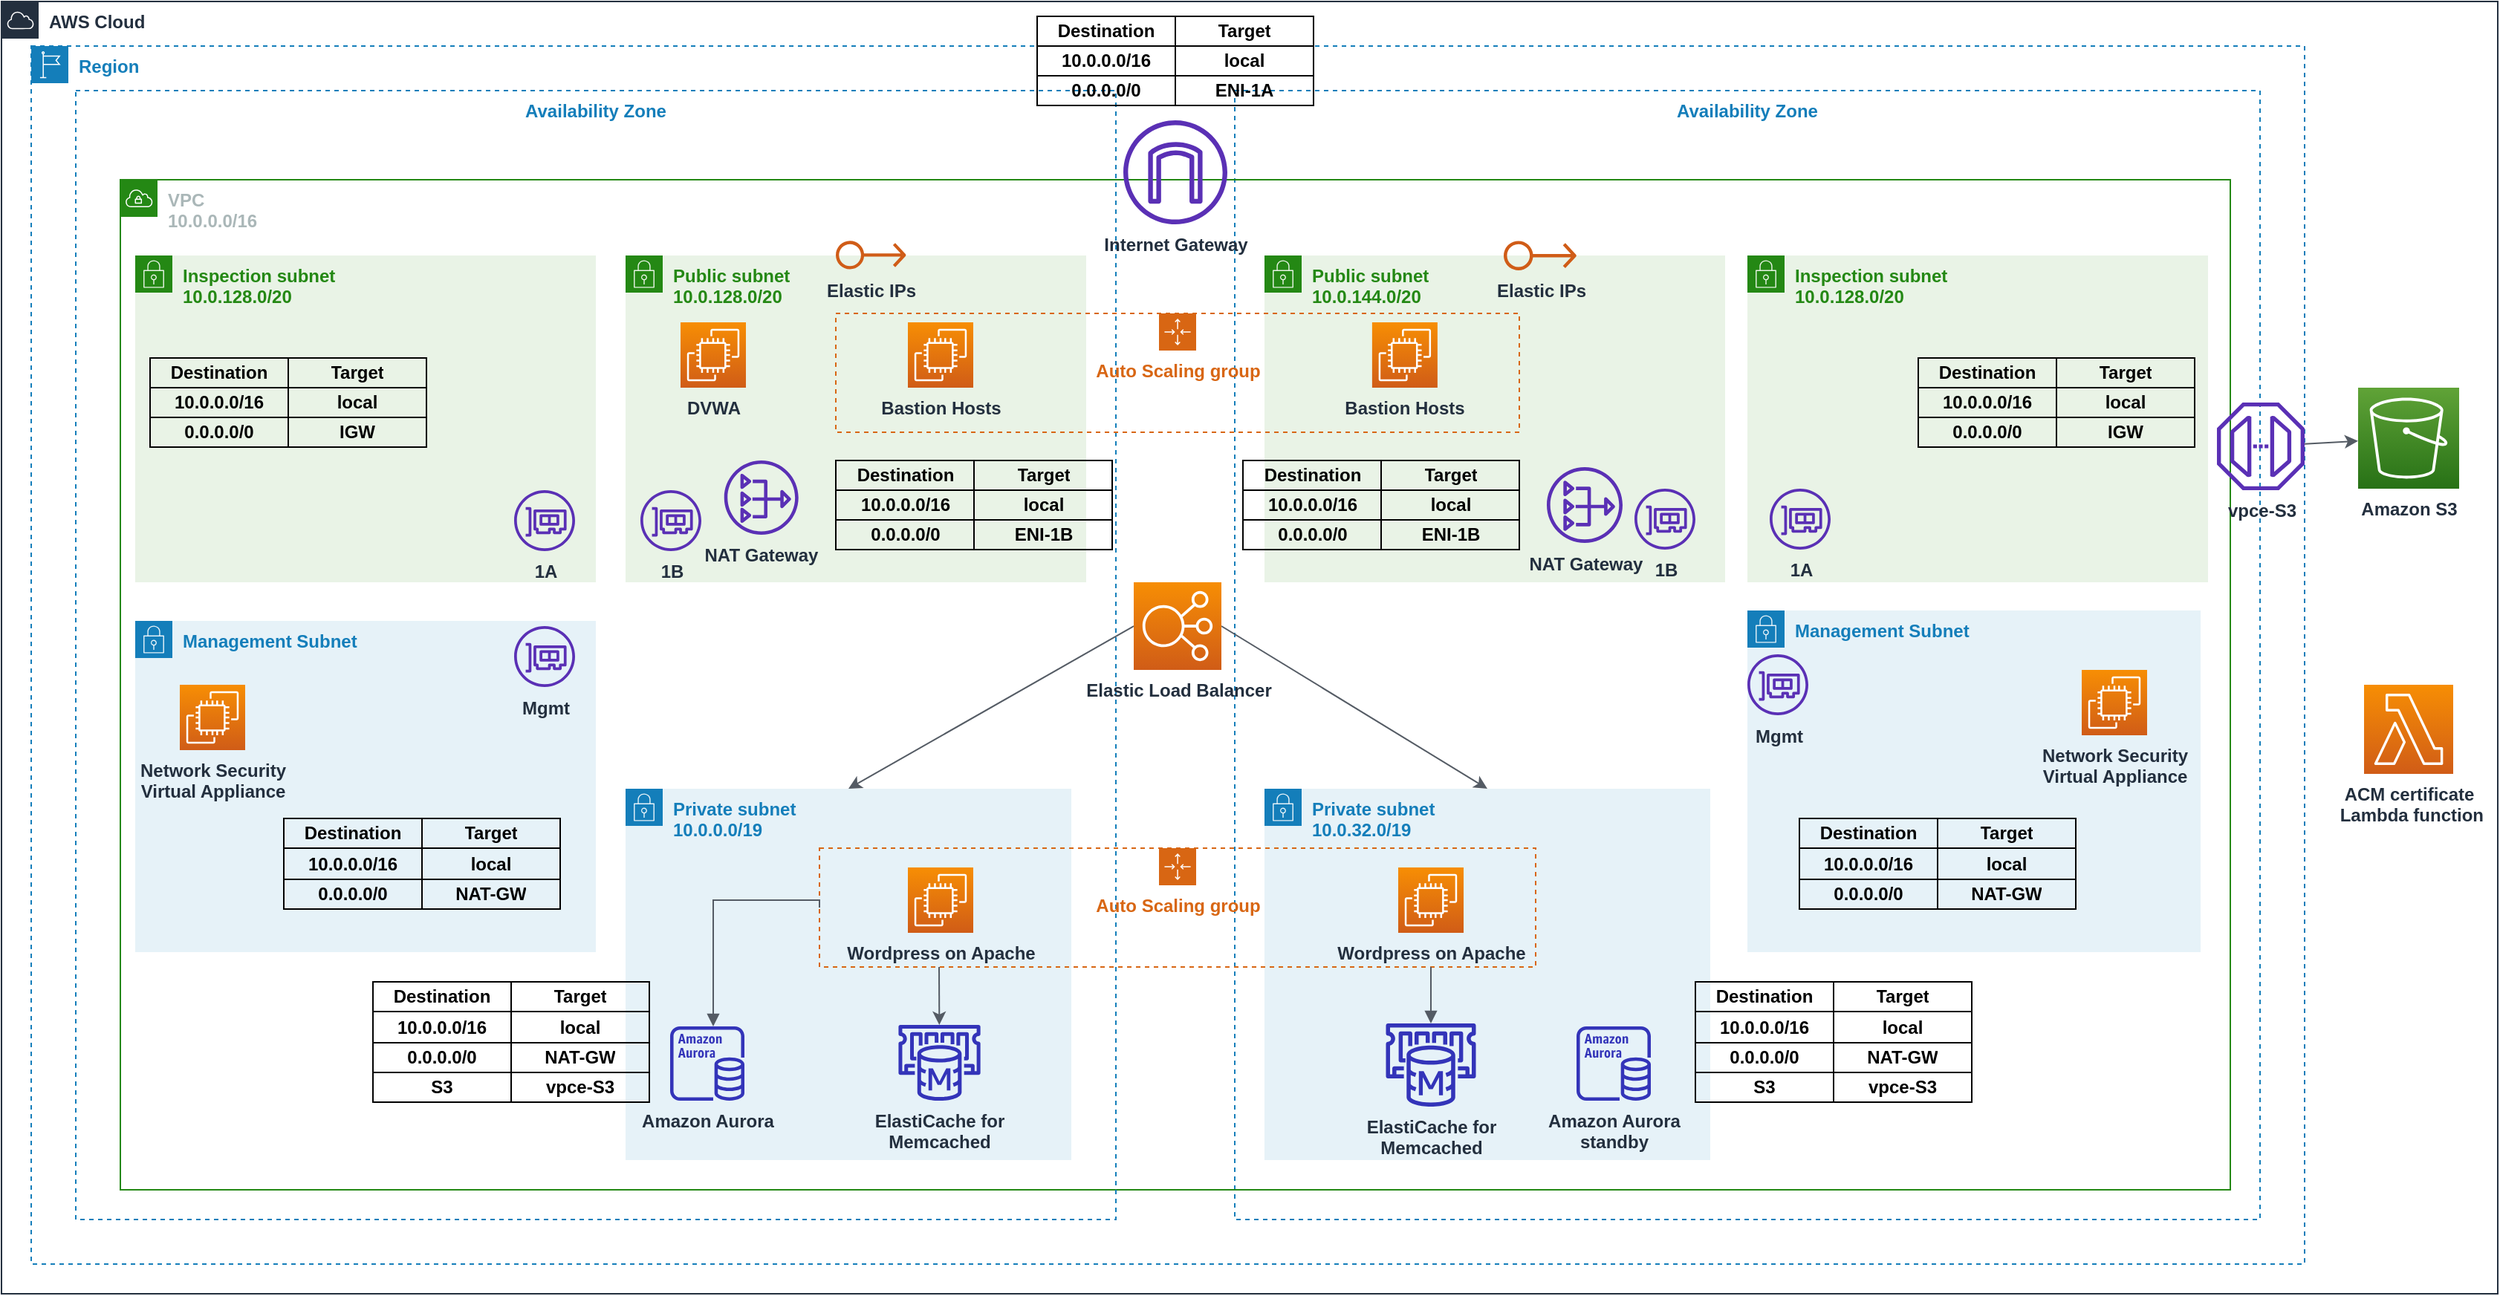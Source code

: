 <mxfile version="14.7.1" type="google"><diagram id="Ht1M8jgEwFfnCIfOTk4-" name="Page-1"><mxGraphModel dx="1931" dy="1069" grid="1" gridSize="10" guides="1" tooltips="1" connect="1" arrows="1" fold="1" page="1" pageScale="1" pageWidth="900" pageHeight="1800" math="0" shadow="0"><root><mxCell id="0"/><mxCell id="1" parent="0"/><mxCell id="ixDBfwL64evUsm6W9Q3T-9" value="AWS Cloud" style="points=[[0,0],[0.25,0],[0.5,0],[0.75,0],[1,0],[1,0.25],[1,0.5],[1,0.75],[1,1],[0.75,1],[0.5,1],[0.25,1],[0,1],[0,0.75],[0,0.5],[0,0.25]];outlineConnect=0;gradientColor=none;html=1;whiteSpace=wrap;fontSize=12;fontStyle=1;shape=mxgraph.aws4.group;grIcon=mxgraph.aws4.group_aws_cloud;strokeColor=#232F3E;fillColor=none;verticalAlign=top;align=left;spacingLeft=30;fontColor=#232F3E;dashed=0;" vertex="1" parent="1"><mxGeometry x="20" y="20" width="1680" height="870" as="geometry"/></mxCell><mxCell id="ixDBfwL64evUsm6W9Q3T-12" value="Availability Zone" style="fillColor=none;strokeColor=#147EBA;dashed=1;verticalAlign=top;fontStyle=1;fontColor=#147EBA;" vertex="1" parent="1"><mxGeometry x="850" y="80" width="690" height="760" as="geometry"/></mxCell><mxCell id="ixDBfwL64evUsm6W9Q3T-14" value="Region" style="points=[[0,0],[0.25,0],[0.5,0],[0.75,0],[1,0],[1,0.25],[1,0.5],[1,0.75],[1,1],[0.75,1],[0.5,1],[0.25,1],[0,1],[0,0.75],[0,0.5],[0,0.25]];outlineConnect=0;gradientColor=none;html=1;whiteSpace=wrap;fontSize=12;fontStyle=1;shape=mxgraph.aws4.group;grIcon=mxgraph.aws4.group_region;strokeColor=#147EBA;fillColor=none;verticalAlign=top;align=left;spacingLeft=30;fontColor=#147EBA;dashed=1;" vertex="1" parent="1"><mxGeometry x="40" y="50" width="1530" height="820" as="geometry"/></mxCell><mxCell id="ixDBfwL64evUsm6W9Q3T-10" value="VPC&lt;br&gt;10.0.0.0/16" style="points=[[0,0],[0.25,0],[0.5,0],[0.75,0],[1,0],[1,0.25],[1,0.5],[1,0.75],[1,1],[0.75,1],[0.5,1],[0.25,1],[0,1],[0,0.75],[0,0.5],[0,0.25]];outlineConnect=0;gradientColor=none;html=1;whiteSpace=wrap;fontSize=12;fontStyle=1;shape=mxgraph.aws4.group;grIcon=mxgraph.aws4.group_vpc;strokeColor=#248814;fillColor=none;verticalAlign=top;align=left;spacingLeft=30;fontColor=#AAB7B8;dashed=0;" vertex="1" parent="1"><mxGeometry x="100" y="140" width="1420" height="680" as="geometry"/></mxCell><mxCell id="ixDBfwL64evUsm6W9Q3T-11" value="Availability Zone" style="fillColor=none;strokeColor=#147EBA;dashed=1;verticalAlign=top;fontStyle=1;fontColor=#147EBA;" vertex="1" parent="1"><mxGeometry x="70" y="80" width="700" height="760" as="geometry"/></mxCell><mxCell id="ixDBfwL64evUsm6W9Q3T-33" value="Public subnet&lt;br&gt;10.0.144.0/20" style="points=[[0,0],[0.25,0],[0.5,0],[0.75,0],[1,0],[1,0.25],[1,0.5],[1,0.75],[1,1],[0.75,1],[0.5,1],[0.25,1],[0,1],[0,0.75],[0,0.5],[0,0.25]];outlineConnect=0;gradientColor=none;html=1;whiteSpace=wrap;fontSize=12;fontStyle=1;shape=mxgraph.aws4.group;grIcon=mxgraph.aws4.group_security_group;grStroke=0;strokeColor=#248814;fillColor=#E9F3E6;verticalAlign=top;align=left;spacingLeft=30;fontColor=#248814;dashed=0;" vertex="1" parent="1"><mxGeometry x="870" y="191" width="310" height="220" as="geometry"/></mxCell><mxCell id="ixDBfwL64evUsm6W9Q3T-32" value="Public subnet&lt;br&gt;10.0.128.0/20" style="points=[[0,0],[0.25,0],[0.5,0],[0.75,0],[1,0],[1,0.25],[1,0.5],[1,0.75],[1,1],[0.75,1],[0.5,1],[0.25,1],[0,1],[0,0.75],[0,0.5],[0,0.25]];outlineConnect=0;gradientColor=none;html=1;whiteSpace=wrap;fontSize=12;fontStyle=1;shape=mxgraph.aws4.group;grIcon=mxgraph.aws4.group_security_group;grStroke=0;strokeColor=#248814;fillColor=#E9F3E6;verticalAlign=top;align=left;spacingLeft=30;fontColor=#248814;dashed=0;" vertex="1" parent="1"><mxGeometry x="440" y="191" width="310" height="220" as="geometry"/></mxCell><mxCell id="ixDBfwL64evUsm6W9Q3T-35" value="Auto Scaling group" style="points=[[0,0],[0.25,0],[0.5,0],[0.75,0],[1,0],[1,0.25],[1,0.5],[1,0.75],[1,1],[0.75,1],[0.5,1],[0.25,1],[0,1],[0,0.75],[0,0.5],[0,0.25]];outlineConnect=0;gradientColor=none;html=1;whiteSpace=wrap;fontSize=12;fontStyle=1;shape=mxgraph.aws4.groupCenter;grIcon=mxgraph.aws4.group_auto_scaling_group;grStroke=1;strokeColor=#D86613;fillColor=none;verticalAlign=top;align=center;fontColor=#D86613;dashed=1;spacingTop=25;" vertex="1" parent="1"><mxGeometry x="581.5" y="230" width="460" height="80" as="geometry"/></mxCell><mxCell id="ixDBfwL64evUsm6W9Q3T-16" value="Private subnet&lt;br&gt;10.0.0.0/19" style="points=[[0,0],[0.25,0],[0.5,0],[0.75,0],[1,0],[1,0.25],[1,0.5],[1,0.75],[1,1],[0.75,1],[0.5,1],[0.25,1],[0,1],[0,0.75],[0,0.5],[0,0.25]];outlineConnect=0;gradientColor=none;html=1;whiteSpace=wrap;fontSize=12;fontStyle=1;shape=mxgraph.aws4.group;grIcon=mxgraph.aws4.group_security_group;grStroke=0;strokeColor=#147EBA;fillColor=#E6F2F8;verticalAlign=top;align=left;spacingLeft=30;fontColor=#147EBA;dashed=0;" vertex="1" parent="1"><mxGeometry x="440" y="550" width="300" height="250" as="geometry"/></mxCell><mxCell id="ixDBfwL64evUsm6W9Q3T-17" value="Private subnet&lt;br&gt;10.0.32.0/19" style="points=[[0,0],[0.25,0],[0.5,0],[0.75,0],[1,0],[1,0.25],[1,0.5],[1,0.75],[1,1],[0.75,1],[0.5,1],[0.25,1],[0,1],[0,0.75],[0,0.5],[0,0.25]];outlineConnect=0;gradientColor=none;html=1;whiteSpace=wrap;fontSize=12;fontStyle=1;shape=mxgraph.aws4.group;grIcon=mxgraph.aws4.group_security_group;grStroke=0;strokeColor=#147EBA;fillColor=#E6F2F8;verticalAlign=top;align=left;spacingLeft=30;fontColor=#147EBA;dashed=0;" vertex="1" parent="1"><mxGeometry x="870" y="550" width="300" height="250" as="geometry"/></mxCell><mxCell id="ixDBfwL64evUsm6W9Q3T-19" value="Auto Scaling group" style="points=[[0,0],[0.25,0],[0.5,0],[0.75,0],[1,0],[1,0.25],[1,0.5],[1,0.75],[1,1],[0.75,1],[0.5,1],[0.25,1],[0,1],[0,0.75],[0,0.5],[0,0.25]];outlineConnect=0;gradientColor=none;html=1;whiteSpace=wrap;fontSize=12;fontStyle=1;shape=mxgraph.aws4.groupCenter;grIcon=mxgraph.aws4.group_auto_scaling_group;grStroke=1;strokeColor=#D86613;fillColor=none;verticalAlign=top;align=center;fontColor=#D86613;dashed=1;spacingTop=25;" vertex="1" parent="1"><mxGeometry x="570.5" y="590" width="482" height="80" as="geometry"/></mxCell><mxCell id="ixDBfwL64evUsm6W9Q3T-206" value="" style="edgeStyle=none;rounded=1;orthogonalLoop=1;jettySize=auto;html=1;strokeColor=#545B64;fontStyle=1" edge="1" parent="1" target="ixDBfwL64evUsm6W9Q3T-25"><mxGeometry relative="1" as="geometry"><mxPoint x="651" y="670" as="sourcePoint"/></mxGeometry></mxCell><mxCell id="ixDBfwL64evUsm6W9Q3T-20" value="Wordpress on Apache" style="points=[[0,0,0],[0.25,0,0],[0.5,0,0],[0.75,0,0],[1,0,0],[0,1,0],[0.25,1,0],[0.5,1,0],[0.75,1,0],[1,1,0],[0,0.25,0],[0,0.5,0],[0,0.75,0],[1,0.25,0],[1,0.5,0],[1,0.75,0]];outlineConnect=0;fontColor=#232F3E;gradientColor=#F78E04;gradientDirection=north;fillColor=#D05C17;strokeColor=#ffffff;dashed=0;verticalLabelPosition=bottom;verticalAlign=top;align=center;html=1;fontSize=12;fontStyle=1;aspect=fixed;shape=mxgraph.aws4.resourceIcon;resIcon=mxgraph.aws4.ec2;" vertex="1" parent="1"><mxGeometry x="630" y="603" width="44" height="44" as="geometry"/></mxCell><mxCell id="ixDBfwL64evUsm6W9Q3T-21" value="Wordpress on Apache" style="points=[[0,0,0],[0.25,0,0],[0.5,0,0],[0.75,0,0],[1,0,0],[0,1,0],[0.25,1,0],[0.5,1,0],[0.75,1,0],[1,1,0],[0,0.25,0],[0,0.5,0],[0,0.75,0],[1,0.25,0],[1,0.5,0],[1,0.75,0]];outlineConnect=0;fontColor=#232F3E;gradientColor=#F78E04;gradientDirection=north;fillColor=#D05C17;strokeColor=#ffffff;dashed=0;verticalLabelPosition=bottom;verticalAlign=top;align=center;html=1;fontSize=12;fontStyle=1;aspect=fixed;shape=mxgraph.aws4.resourceIcon;resIcon=mxgraph.aws4.ec2;" vertex="1" parent="1"><mxGeometry x="960" y="603" width="44" height="44" as="geometry"/></mxCell><mxCell id="ixDBfwL64evUsm6W9Q3T-22" value="Amazon Aurora" style="outlineConnect=0;fontColor=#232F3E;gradientColor=none;fillColor=#3334B9;strokeColor=none;dashed=0;verticalLabelPosition=bottom;verticalAlign=top;align=center;html=1;fontSize=12;fontStyle=1;aspect=fixed;pointerEvents=1;shape=mxgraph.aws4.aurora_instance;" vertex="1" parent="1"><mxGeometry x="470" y="710" width="50" height="50" as="geometry"/></mxCell><mxCell id="ixDBfwL64evUsm6W9Q3T-23" value="Amazon Aurora &lt;br&gt;standby" style="outlineConnect=0;fontColor=#232F3E;gradientColor=none;fillColor=#3334B9;strokeColor=none;dashed=0;verticalLabelPosition=bottom;verticalAlign=top;align=center;html=1;fontSize=12;fontStyle=1;aspect=fixed;pointerEvents=1;shape=mxgraph.aws4.aurora_instance;" vertex="1" parent="1"><mxGeometry x="1080" y="710" width="50" height="50" as="geometry"/></mxCell><mxCell id="ixDBfwL64evUsm6W9Q3T-24" value="ElastiCache for &lt;br&gt;Memcached" style="outlineConnect=0;fontColor=#232F3E;gradientColor=none;fillColor=#3334B9;strokeColor=none;dashed=0;verticalLabelPosition=bottom;verticalAlign=top;align=center;html=1;fontSize=12;fontStyle=1;aspect=fixed;pointerEvents=1;shape=mxgraph.aws4.elasticache_for_memcached;" vertex="1" parent="1"><mxGeometry x="950.35" y="708" width="63.3" height="56" as="geometry"/></mxCell><mxCell id="ixDBfwL64evUsm6W9Q3T-25" value="ElastiCache for &lt;br&gt;Memcached" style="outlineConnect=0;fontColor=#232F3E;gradientColor=none;fillColor=#3334B9;strokeColor=none;dashed=0;verticalLabelPosition=bottom;verticalAlign=top;align=center;html=1;fontSize=12;fontStyle=1;aspect=fixed;pointerEvents=1;shape=mxgraph.aws4.elasticache_for_memcached;" vertex="1" parent="1"><mxGeometry x="622.44" y="709" width="57.65" height="51" as="geometry"/></mxCell><mxCell id="ixDBfwL64evUsm6W9Q3T-28" value="" style="edgeStyle=orthogonalEdgeStyle;html=1;endArrow=none;elbow=vertical;startArrow=block;startFill=1;strokeColor=#545B64;rounded=0;entryX=0;entryY=0.5;entryDx=0;entryDy=0;fontStyle=1" edge="1" parent="1" source="ixDBfwL64evUsm6W9Q3T-22" target="ixDBfwL64evUsm6W9Q3T-19"><mxGeometry width="100" relative="1" as="geometry"><mxPoint x="950" y="430" as="sourcePoint"/><mxPoint x="1050" y="430" as="targetPoint"/><Array as="points"><mxPoint x="499" y="625"/></Array></mxGeometry></mxCell><mxCell id="ixDBfwL64evUsm6W9Q3T-30" value="" style="edgeStyle=orthogonalEdgeStyle;html=1;endArrow=block;elbow=vertical;startArrow=none;endFill=1;strokeColor=#545B64;rounded=0;fontStyle=1" edge="1" parent="1" source="ixDBfwL64evUsm6W9Q3T-19" target="ixDBfwL64evUsm6W9Q3T-24"><mxGeometry width="100" relative="1" as="geometry"><mxPoint x="950" y="430" as="sourcePoint"/><mxPoint x="1050" y="430" as="targetPoint"/><Array as="points"><mxPoint x="982" y="687"/><mxPoint x="982" y="687"/></Array></mxGeometry></mxCell><mxCell id="ixDBfwL64evUsm6W9Q3T-34" value="Bastion Hosts" style="points=[[0,0,0],[0.25,0,0],[0.5,0,0],[0.75,0,0],[1,0,0],[0,1,0],[0.25,1,0],[0.5,1,0],[0.75,1,0],[1,1,0],[0,0.25,0],[0,0.5,0],[0,0.75,0],[1,0.25,0],[1,0.5,0],[1,0.75,0]];outlineConnect=0;fontColor=#232F3E;gradientColor=#F78E04;gradientDirection=north;fillColor=#D05C17;strokeColor=#ffffff;dashed=0;verticalLabelPosition=bottom;verticalAlign=top;align=center;html=1;fontSize=12;fontStyle=1;aspect=fixed;shape=mxgraph.aws4.resourceIcon;resIcon=mxgraph.aws4.ec2;" vertex="1" parent="1"><mxGeometry x="630" y="236" width="44" height="44" as="geometry"/></mxCell><mxCell id="ixDBfwL64evUsm6W9Q3T-36" value="Bastion Hosts" style="points=[[0,0,0],[0.25,0,0],[0.5,0,0],[0.75,0,0],[1,0,0],[0,1,0],[0.25,1,0],[0.5,1,0],[0.75,1,0],[1,1,0],[0,0.25,0],[0,0.5,0],[0,0.75,0],[1,0.25,0],[1,0.5,0],[1,0.75,0]];outlineConnect=0;fontColor=#232F3E;gradientColor=#F78E04;gradientDirection=north;fillColor=#D05C17;strokeColor=#ffffff;dashed=0;verticalLabelPosition=bottom;verticalAlign=top;align=center;html=1;fontSize=12;fontStyle=1;aspect=fixed;shape=mxgraph.aws4.resourceIcon;resIcon=mxgraph.aws4.ec2;" vertex="1" parent="1"><mxGeometry x="942.44" y="236" width="44" height="44" as="geometry"/></mxCell><mxCell id="ixDBfwL64evUsm6W9Q3T-37" value="DVWA" style="points=[[0,0,0],[0.25,0,0],[0.5,0,0],[0.75,0,0],[1,0,0],[0,1,0],[0.25,1,0],[0.5,1,0],[0.75,1,0],[1,1,0],[0,0.25,0],[0,0.5,0],[0,0.75,0],[1,0.25,0],[1,0.5,0],[1,0.75,0]];outlineConnect=0;fontColor=#232F3E;gradientColor=#F78E04;gradientDirection=north;fillColor=#D05C17;strokeColor=#ffffff;dashed=0;verticalLabelPosition=bottom;verticalAlign=top;align=center;html=1;fontSize=12;fontStyle=1;aspect=fixed;shape=mxgraph.aws4.resourceIcon;resIcon=mxgraph.aws4.ec2;" vertex="1" parent="1"><mxGeometry x="477" y="236" width="44" height="44" as="geometry"/></mxCell><mxCell id="ixDBfwL64evUsm6W9Q3T-38" value="NAT Gateway" style="outlineConnect=0;fontColor=#232F3E;gradientColor=none;fillColor=#5A30B5;strokeColor=none;dashed=0;verticalLabelPosition=bottom;verticalAlign=top;align=center;html=1;fontSize=12;fontStyle=1;aspect=fixed;pointerEvents=1;shape=mxgraph.aws4.nat_gateway;" vertex="1" parent="1"><mxGeometry x="506.36" y="329" width="50" height="50" as="geometry"/></mxCell><mxCell id="ixDBfwL64evUsm6W9Q3T-39" value="NAT Gateway" style="outlineConnect=0;fontColor=#232F3E;gradientColor=none;fillColor=#5A30B5;strokeColor=none;dashed=0;verticalLabelPosition=bottom;verticalAlign=top;align=center;html=1;fontSize=12;fontStyle=1;aspect=fixed;pointerEvents=1;shape=mxgraph.aws4.nat_gateway;" vertex="1" parent="1"><mxGeometry x="1060" y="333.5" width="51" height="51" as="geometry"/></mxCell><mxCell id="ixDBfwL64evUsm6W9Q3T-61" value="" style="orthogonalLoop=1;jettySize=auto;html=1;strokeColor=#545B64;rounded=1;entryX=0.5;entryY=0;entryDx=0;entryDy=0;exitX=1;exitY=0.5;exitDx=0;exitDy=0;exitPerimeter=0;fontStyle=1" edge="1" parent="1" source="ixDBfwL64evUsm6W9Q3T-47" target="ixDBfwL64evUsm6W9Q3T-17"><mxGeometry relative="1" as="geometry"/></mxCell><mxCell id="ixDBfwL64evUsm6W9Q3T-47" value="Elastic Load Balancer" style="points=[[0,0,0],[0.25,0,0],[0.5,0,0],[0.75,0,0],[1,0,0],[0,1,0],[0.25,1,0],[0.5,1,0],[0.75,1,0],[1,1,0],[0,0.25,0],[0,0.5,0],[0,0.75,0],[1,0.25,0],[1,0.5,0],[1,0.75,0]];outlineConnect=0;fontColor=#232F3E;gradientColor=#F78E04;gradientDirection=north;fillColor=#D05C17;strokeColor=#ffffff;dashed=0;verticalLabelPosition=bottom;verticalAlign=top;align=center;html=1;fontSize=12;fontStyle=1;aspect=fixed;shape=mxgraph.aws4.resourceIcon;resIcon=mxgraph.aws4.elastic_load_balancing;" vertex="1" parent="1"><mxGeometry x="782" y="411" width="59" height="59" as="geometry"/></mxCell><mxCell id="ixDBfwL64evUsm6W9Q3T-48" value="Elastic IPs" style="outlineConnect=0;fontColor=#232F3E;gradientColor=none;fillColor=#D05C17;strokeColor=none;dashed=0;verticalLabelPosition=bottom;verticalAlign=top;align=center;html=1;fontSize=12;fontStyle=1;aspect=fixed;pointerEvents=1;shape=mxgraph.aws4.elastic_ip_address;" vertex="1" parent="1"><mxGeometry x="581.5" y="180.73" width="47.27" height="20" as="geometry"/></mxCell><mxCell id="ixDBfwL64evUsm6W9Q3T-49" value="Elastic IPs" style="outlineConnect=0;fontColor=#232F3E;gradientColor=none;fillColor=#D05C17;strokeColor=none;dashed=0;verticalLabelPosition=bottom;verticalAlign=top;align=center;html=1;fontSize=12;fontStyle=1;aspect=fixed;pointerEvents=1;shape=mxgraph.aws4.elastic_ip_address;" vertex="1" parent="1"><mxGeometry x="1031" y="180.73" width="49" height="20.73" as="geometry"/></mxCell><mxCell id="ixDBfwL64evUsm6W9Q3T-51" style="edgeStyle=orthogonalEdgeStyle;rounded=0;orthogonalLoop=1;jettySize=auto;html=1;exitX=0.5;exitY=1;exitDx=0;exitDy=0;strokeColor=#000000;fontStyle=1" edge="1" parent="1" source="ixDBfwL64evUsm6W9Q3T-10" target="ixDBfwL64evUsm6W9Q3T-10"><mxGeometry relative="1" as="geometry"/></mxCell><mxCell id="ixDBfwL64evUsm6W9Q3T-52" value="ACM certificate&lt;br&gt;&amp;nbsp;Lambda function" style="points=[[0,0,0],[0.25,0,0],[0.5,0,0],[0.75,0,0],[1,0,0],[0,1,0],[0.25,1,0],[0.5,1,0],[0.75,1,0],[1,1,0],[0,0.25,0],[0,0.5,0],[0,0.75,0],[1,0.25,0],[1,0.5,0],[1,0.75,0]];outlineConnect=0;fontColor=#232F3E;gradientColor=#F78E04;gradientDirection=north;fillColor=#D05C17;strokeColor=#ffffff;dashed=0;verticalLabelPosition=bottom;verticalAlign=top;align=center;html=1;fontSize=12;fontStyle=1;aspect=fixed;shape=mxgraph.aws4.resourceIcon;resIcon=mxgraph.aws4.lambda;" vertex="1" parent="1"><mxGeometry x="1610" y="480" width="60" height="60" as="geometry"/></mxCell><mxCell id="ixDBfwL64evUsm6W9Q3T-53" value="Amazon S3" style="points=[[0,0,0],[0.25,0,0],[0.5,0,0],[0.75,0,0],[1,0,0],[0,1,0],[0.25,1,0],[0.5,1,0],[0.75,1,0],[1,1,0],[0,0.25,0],[0,0.5,0],[0,0.75,0],[1,0.25,0],[1,0.5,0],[1,0.75,0]];outlineConnect=0;fontColor=#232F3E;gradientColor=#60A337;gradientDirection=north;fillColor=#277116;strokeColor=#ffffff;dashed=0;verticalLabelPosition=bottom;verticalAlign=top;align=center;html=1;fontSize=12;fontStyle=1;aspect=fixed;shape=mxgraph.aws4.resourceIcon;resIcon=mxgraph.aws4.s3;" vertex="1" parent="1"><mxGeometry x="1606" y="280" width="68" height="68" as="geometry"/></mxCell><mxCell id="ixDBfwL64evUsm6W9Q3T-56" value="Management Subnet" style="points=[[0,0],[0.25,0],[0.5,0],[0.75,0],[1,0],[1,0.25],[1,0.5],[1,0.75],[1,1],[0.75,1],[0.5,1],[0.25,1],[0,1],[0,0.75],[0,0.5],[0,0.25]];outlineConnect=0;gradientColor=none;html=1;whiteSpace=wrap;fontSize=12;fontStyle=1;shape=mxgraph.aws4.group;grIcon=mxgraph.aws4.group_security_group;grStroke=0;strokeColor=#147EBA;fillColor=#E6F2F8;verticalAlign=top;align=left;spacingLeft=30;fontColor=#147EBA;dashed=0;" vertex="1" parent="1"><mxGeometry x="110" y="437" width="310" height="223" as="geometry"/></mxCell><mxCell id="ixDBfwL64evUsm6W9Q3T-57" value="Management Subnet" style="points=[[0,0],[0.25,0],[0.5,0],[0.75,0],[1,0],[1,0.25],[1,0.5],[1,0.75],[1,1],[0.75,1],[0.5,1],[0.25,1],[0,1],[0,0.75],[0,0.5],[0,0.25]];outlineConnect=0;gradientColor=none;html=1;whiteSpace=wrap;fontSize=12;fontStyle=1;shape=mxgraph.aws4.group;grIcon=mxgraph.aws4.group_security_group;grStroke=0;strokeColor=#147EBA;fillColor=#E6F2F8;verticalAlign=top;align=left;spacingLeft=30;fontColor=#147EBA;dashed=0;" vertex="1" parent="1"><mxGeometry x="1195" y="430" width="305" height="230" as="geometry"/></mxCell><mxCell id="ixDBfwL64evUsm6W9Q3T-62" value="" style="rounded=0;orthogonalLoop=1;jettySize=auto;html=1;exitX=0;exitY=0.5;exitDx=0;exitDy=0;exitPerimeter=0;strokeColor=#545B64;entryX=0.5;entryY=0;entryDx=0;entryDy=0;fontStyle=1" edge="1" parent="1" source="ixDBfwL64evUsm6W9Q3T-47" target="ixDBfwL64evUsm6W9Q3T-16"><mxGeometry relative="1" as="geometry"><mxPoint x="851" y="450.571" as="sourcePoint"/><mxPoint x="1060" y="560.0" as="targetPoint"/></mxGeometry></mxCell><mxCell id="ixDBfwL64evUsm6W9Q3T-64" value="Inspection subnet&lt;br&gt;10.0.128.0/20" style="points=[[0,0],[0.25,0],[0.5,0],[0.75,0],[1,0],[1,0.25],[1,0.5],[1,0.75],[1,1],[0.75,1],[0.5,1],[0.25,1],[0,1],[0,0.75],[0,0.5],[0,0.25]];outlineConnect=0;gradientColor=none;html=1;whiteSpace=wrap;fontSize=12;fontStyle=1;shape=mxgraph.aws4.group;grIcon=mxgraph.aws4.group_security_group;grStroke=0;strokeColor=#248814;fillColor=#E9F3E6;verticalAlign=top;align=left;spacingLeft=30;fontColor=#248814;dashed=0;" vertex="1" parent="1"><mxGeometry x="110" y="191" width="310" height="220" as="geometry"/></mxCell><mxCell id="ixDBfwL64evUsm6W9Q3T-65" style="edgeStyle=none;rounded=1;orthogonalLoop=1;jettySize=auto;html=1;exitX=0.25;exitY=1;exitDx=0;exitDy=0;exitPerimeter=0;strokeColor=#545B64;fontStyle=1" edge="1" parent="1" source="ixDBfwL64evUsm6W9Q3T-36" target="ixDBfwL64evUsm6W9Q3T-36"><mxGeometry relative="1" as="geometry"/></mxCell><mxCell id="ixDBfwL64evUsm6W9Q3T-66" value="1A" style="outlineConnect=0;fontColor=#232F3E;gradientColor=none;fillColor=#5A30B5;strokeColor=none;dashed=0;verticalLabelPosition=bottom;verticalAlign=top;align=center;html=1;fontSize=12;fontStyle=1;aspect=fixed;pointerEvents=1;shape=mxgraph.aws4.elastic_network_interface;" vertex="1" parent="1"><mxGeometry x="365" y="349" width="41" height="41" as="geometry"/></mxCell><mxCell id="ixDBfwL64evUsm6W9Q3T-67" value="Mgmt" style="outlineConnect=0;fontColor=#232F3E;gradientColor=none;fillColor=#5A30B5;strokeColor=none;dashed=0;verticalLabelPosition=bottom;verticalAlign=top;align=center;html=1;fontSize=12;fontStyle=1;aspect=fixed;pointerEvents=1;shape=mxgraph.aws4.elastic_network_interface;" vertex="1" parent="1"><mxGeometry x="365" y="440.5" width="41" height="41" as="geometry"/></mxCell><mxCell id="ixDBfwL64evUsm6W9Q3T-68" value="1B" style="outlineConnect=0;fontColor=#232F3E;gradientColor=none;fillColor=#5A30B5;strokeColor=none;dashed=0;verticalLabelPosition=bottom;verticalAlign=top;align=center;html=1;fontSize=12;fontStyle=1;aspect=fixed;pointerEvents=1;shape=mxgraph.aws4.elastic_network_interface;" vertex="1" parent="1"><mxGeometry x="450" y="349" width="41" height="41" as="geometry"/></mxCell><mxCell id="ixDBfwL64evUsm6W9Q3T-70" value="Network Security&lt;br&gt;Virtual Appliance" style="points=[[0,0,0],[0.25,0,0],[0.5,0,0],[0.75,0,0],[1,0,0],[0,1,0],[0.25,1,0],[0.5,1,0],[0.75,1,0],[1,1,0],[0,0.25,0],[0,0.5,0],[0,0.75,0],[1,0.25,0],[1,0.5,0],[1,0.75,0]];outlineConnect=0;fontColor=#232F3E;gradientColor=#F78E04;gradientDirection=north;fillColor=#D05C17;strokeColor=#ffffff;dashed=0;verticalLabelPosition=bottom;verticalAlign=top;align=center;html=1;fontSize=12;fontStyle=1;aspect=fixed;shape=mxgraph.aws4.resourceIcon;resIcon=mxgraph.aws4.ec2;" vertex="1" parent="1"><mxGeometry x="140" y="480" width="44" height="44" as="geometry"/></mxCell><mxCell id="ixDBfwL64evUsm6W9Q3T-71" value="Inspection subnet&lt;br&gt;10.0.128.0/20" style="points=[[0,0],[0.25,0],[0.5,0],[0.75,0],[1,0],[1,0.25],[1,0.5],[1,0.75],[1,1],[0.75,1],[0.5,1],[0.25,1],[0,1],[0,0.75],[0,0.5],[0,0.25]];outlineConnect=0;gradientColor=none;html=1;whiteSpace=wrap;fontSize=12;fontStyle=1;shape=mxgraph.aws4.group;grIcon=mxgraph.aws4.group_security_group;grStroke=0;strokeColor=#248814;fillColor=#E9F3E6;verticalAlign=top;align=left;spacingLeft=30;fontColor=#248814;dashed=0;" vertex="1" parent="1"><mxGeometry x="1195" y="191" width="310" height="220" as="geometry"/></mxCell><mxCell id="ixDBfwL64evUsm6W9Q3T-72" value="1A" style="outlineConnect=0;fontColor=#232F3E;gradientColor=none;fillColor=#5A30B5;strokeColor=none;dashed=0;verticalLabelPosition=bottom;verticalAlign=top;align=center;html=1;fontSize=12;fontStyle=1;aspect=fixed;pointerEvents=1;shape=mxgraph.aws4.elastic_network_interface;" vertex="1" parent="1"><mxGeometry x="1210" y="348" width="41" height="41" as="geometry"/></mxCell><mxCell id="ixDBfwL64evUsm6W9Q3T-73" value="1B" style="outlineConnect=0;fontColor=#232F3E;gradientColor=none;fillColor=#5A30B5;strokeColor=none;dashed=0;verticalLabelPosition=bottom;verticalAlign=top;align=center;html=1;fontSize=12;fontStyle=1;aspect=fixed;pointerEvents=1;shape=mxgraph.aws4.elastic_network_interface;" vertex="1" parent="1"><mxGeometry x="1119" y="348" width="41" height="41" as="geometry"/></mxCell><mxCell id="ixDBfwL64evUsm6W9Q3T-74" value="Mgmt" style="outlineConnect=0;fontColor=#232F3E;gradientColor=none;fillColor=#5A30B5;strokeColor=none;dashed=0;verticalLabelPosition=bottom;verticalAlign=top;align=center;html=1;fontSize=12;fontStyle=1;aspect=fixed;pointerEvents=1;shape=mxgraph.aws4.elastic_network_interface;" vertex="1" parent="1"><mxGeometry x="1195" y="459.5" width="41" height="41" as="geometry"/></mxCell><mxCell id="ixDBfwL64evUsm6W9Q3T-75" value="Network Security&lt;br&gt;Virtual Appliance" style="points=[[0,0,0],[0.25,0,0],[0.5,0,0],[0.75,0,0],[1,0,0],[0,1,0],[0.25,1,0],[0.5,1,0],[0.75,1,0],[1,1,0],[0,0.25,0],[0,0.5,0],[0,0.75,0],[1,0.25,0],[1,0.5,0],[1,0.75,0]];outlineConnect=0;fontColor=#232F3E;gradientColor=#F78E04;gradientDirection=north;fillColor=#D05C17;strokeColor=#ffffff;dashed=0;verticalLabelPosition=bottom;verticalAlign=top;align=center;html=1;fontSize=12;fontStyle=1;aspect=fixed;shape=mxgraph.aws4.resourceIcon;resIcon=mxgraph.aws4.ec2;" vertex="1" parent="1"><mxGeometry x="1420" y="470" width="44" height="44" as="geometry"/></mxCell><mxCell id="ixDBfwL64evUsm6W9Q3T-90" value="" style="shape=table;html=1;whiteSpace=wrap;startSize=0;container=1;collapsible=0;childLayout=tableLayout;fillColor=none;fontStyle=1" vertex="1" parent="1"><mxGeometry x="120" y="260" width="186" height="60" as="geometry"/></mxCell><mxCell id="ixDBfwL64evUsm6W9Q3T-91" value="" style="shape=partialRectangle;html=1;whiteSpace=wrap;collapsible=0;dropTarget=0;pointerEvents=0;fillColor=none;top=0;left=0;bottom=0;right=0;points=[[0,0.5],[1,0.5]];portConstraint=eastwest;fontStyle=1" vertex="1" parent="ixDBfwL64evUsm6W9Q3T-90"><mxGeometry width="186" height="20" as="geometry"/></mxCell><mxCell id="ixDBfwL64evUsm6W9Q3T-92" value="Destination" style="shape=partialRectangle;html=1;whiteSpace=wrap;connectable=0;fillColor=none;top=0;left=0;bottom=0;right=0;overflow=hidden;fontStyle=1" vertex="1" parent="ixDBfwL64evUsm6W9Q3T-91"><mxGeometry width="93" height="20" as="geometry"/></mxCell><mxCell id="ixDBfwL64evUsm6W9Q3T-93" value="Target" style="shape=partialRectangle;html=1;whiteSpace=wrap;connectable=0;fillColor=none;top=0;left=0;bottom=0;right=0;overflow=hidden;fontStyle=1" vertex="1" parent="ixDBfwL64evUsm6W9Q3T-91"><mxGeometry x="93" width="93" height="20" as="geometry"/></mxCell><mxCell id="ixDBfwL64evUsm6W9Q3T-95" value="" style="shape=partialRectangle;html=1;whiteSpace=wrap;collapsible=0;dropTarget=0;pointerEvents=0;fillColor=none;top=0;left=0;bottom=0;right=0;points=[[0,0.5],[1,0.5]];portConstraint=eastwest;fontStyle=1" vertex="1" parent="ixDBfwL64evUsm6W9Q3T-90"><mxGeometry y="20" width="186" height="20" as="geometry"/></mxCell><mxCell id="ixDBfwL64evUsm6W9Q3T-96" value="10.0.0.0/16" style="shape=partialRectangle;html=1;whiteSpace=wrap;connectable=0;fillColor=none;top=0;left=0;bottom=0;right=0;overflow=hidden;fontStyle=1" vertex="1" parent="ixDBfwL64evUsm6W9Q3T-95"><mxGeometry width="93" height="20" as="geometry"/></mxCell><mxCell id="ixDBfwL64evUsm6W9Q3T-97" value="local" style="shape=partialRectangle;html=1;whiteSpace=wrap;connectable=0;fillColor=none;top=0;left=0;bottom=0;right=0;overflow=hidden;fontStyle=1" vertex="1" parent="ixDBfwL64evUsm6W9Q3T-95"><mxGeometry x="93" width="93" height="20" as="geometry"/></mxCell><mxCell id="ixDBfwL64evUsm6W9Q3T-99" value="" style="shape=partialRectangle;html=1;whiteSpace=wrap;collapsible=0;dropTarget=0;pointerEvents=0;fillColor=none;top=0;left=0;bottom=0;right=0;points=[[0,0.5],[1,0.5]];portConstraint=eastwest;fontStyle=1" vertex="1" parent="ixDBfwL64evUsm6W9Q3T-90"><mxGeometry y="40" width="186" height="20" as="geometry"/></mxCell><mxCell id="ixDBfwL64evUsm6W9Q3T-100" value="0.0.0.0/0" style="shape=partialRectangle;html=1;whiteSpace=wrap;connectable=0;fillColor=none;top=0;left=0;bottom=0;right=0;overflow=hidden;fontStyle=1" vertex="1" parent="ixDBfwL64evUsm6W9Q3T-99"><mxGeometry width="93" height="20" as="geometry"/></mxCell><mxCell id="ixDBfwL64evUsm6W9Q3T-101" value="IGW" style="shape=partialRectangle;html=1;whiteSpace=wrap;connectable=0;fillColor=none;top=0;left=0;bottom=0;right=0;overflow=hidden;fontStyle=1" vertex="1" parent="ixDBfwL64evUsm6W9Q3T-99"><mxGeometry x="93" width="93" height="20" as="geometry"/></mxCell><mxCell id="ixDBfwL64evUsm6W9Q3T-103" value="" style="shape=table;html=1;whiteSpace=wrap;startSize=0;container=1;collapsible=0;childLayout=tableLayout;fillColor=none;fontStyle=1" vertex="1" parent="1"><mxGeometry x="855.5" y="329" width="186" height="60" as="geometry"/></mxCell><mxCell id="ixDBfwL64evUsm6W9Q3T-104" value="" style="shape=partialRectangle;html=1;whiteSpace=wrap;collapsible=0;dropTarget=0;pointerEvents=0;fillColor=none;top=0;left=0;bottom=0;right=0;points=[[0,0.5],[1,0.5]];portConstraint=eastwest;fontStyle=1" vertex="1" parent="ixDBfwL64evUsm6W9Q3T-103"><mxGeometry width="186" height="20" as="geometry"/></mxCell><mxCell id="ixDBfwL64evUsm6W9Q3T-105" value="Destination" style="shape=partialRectangle;html=1;whiteSpace=wrap;connectable=0;fillColor=none;top=0;left=0;bottom=0;right=0;overflow=hidden;fontStyle=1" vertex="1" parent="ixDBfwL64evUsm6W9Q3T-104"><mxGeometry width="93" height="20" as="geometry"/></mxCell><mxCell id="ixDBfwL64evUsm6W9Q3T-106" value="Target" style="shape=partialRectangle;html=1;whiteSpace=wrap;connectable=0;fillColor=none;top=0;left=0;bottom=0;right=0;overflow=hidden;fontStyle=1" vertex="1" parent="ixDBfwL64evUsm6W9Q3T-104"><mxGeometry x="93" width="93" height="20" as="geometry"/></mxCell><mxCell id="ixDBfwL64evUsm6W9Q3T-107" value="" style="shape=partialRectangle;html=1;whiteSpace=wrap;collapsible=0;dropTarget=0;pointerEvents=0;fillColor=none;top=0;left=0;bottom=0;right=0;points=[[0,0.5],[1,0.5]];portConstraint=eastwest;fontStyle=1" vertex="1" parent="ixDBfwL64evUsm6W9Q3T-103"><mxGeometry y="20" width="186" height="20" as="geometry"/></mxCell><mxCell id="ixDBfwL64evUsm6W9Q3T-108" value="10.0.0.0/16" style="shape=partialRectangle;html=1;whiteSpace=wrap;connectable=0;fillColor=none;top=0;left=0;bottom=0;right=0;overflow=hidden;fontStyle=1" vertex="1" parent="ixDBfwL64evUsm6W9Q3T-107"><mxGeometry width="93" height="20" as="geometry"/></mxCell><mxCell id="ixDBfwL64evUsm6W9Q3T-109" value="local" style="shape=partialRectangle;html=1;whiteSpace=wrap;connectable=0;fillColor=none;top=0;left=0;bottom=0;right=0;overflow=hidden;fontStyle=1" vertex="1" parent="ixDBfwL64evUsm6W9Q3T-107"><mxGeometry x="93" width="93" height="20" as="geometry"/></mxCell><mxCell id="ixDBfwL64evUsm6W9Q3T-110" value="" style="shape=partialRectangle;html=1;whiteSpace=wrap;collapsible=0;dropTarget=0;pointerEvents=0;fillColor=none;top=0;left=0;bottom=0;right=0;points=[[0,0.5],[1,0.5]];portConstraint=eastwest;fontStyle=1" vertex="1" parent="ixDBfwL64evUsm6W9Q3T-103"><mxGeometry y="40" width="186" height="20" as="geometry"/></mxCell><mxCell id="ixDBfwL64evUsm6W9Q3T-111" value="0.0.0.0/0" style="shape=partialRectangle;html=1;whiteSpace=wrap;connectable=0;fillColor=none;top=0;left=0;bottom=0;right=0;overflow=hidden;fontStyle=1" vertex="1" parent="ixDBfwL64evUsm6W9Q3T-110"><mxGeometry width="93" height="20" as="geometry"/></mxCell><mxCell id="ixDBfwL64evUsm6W9Q3T-112" value="ENI-1B" style="shape=partialRectangle;html=1;whiteSpace=wrap;connectable=0;fillColor=none;top=0;left=0;bottom=0;right=0;overflow=hidden;fontStyle=1" vertex="1" parent="ixDBfwL64evUsm6W9Q3T-110"><mxGeometry x="93" width="93" height="20" as="geometry"/></mxCell><mxCell id="ixDBfwL64evUsm6W9Q3T-113" value="" style="shape=table;html=1;whiteSpace=wrap;startSize=0;container=1;collapsible=0;childLayout=tableLayout;fillColor=none;fontStyle=1" vertex="1" parent="1"><mxGeometry x="581.5" y="329" width="186" height="60" as="geometry"/></mxCell><mxCell id="ixDBfwL64evUsm6W9Q3T-114" value="" style="shape=partialRectangle;html=1;whiteSpace=wrap;collapsible=0;dropTarget=0;pointerEvents=0;fillColor=none;top=0;left=0;bottom=0;right=0;points=[[0,0.5],[1,0.5]];portConstraint=eastwest;fontStyle=1" vertex="1" parent="ixDBfwL64evUsm6W9Q3T-113"><mxGeometry width="186" height="20" as="geometry"/></mxCell><mxCell id="ixDBfwL64evUsm6W9Q3T-115" value="Destination" style="shape=partialRectangle;html=1;whiteSpace=wrap;connectable=0;fillColor=none;top=0;left=0;bottom=0;right=0;overflow=hidden;fontStyle=1" vertex="1" parent="ixDBfwL64evUsm6W9Q3T-114"><mxGeometry width="93" height="20" as="geometry"/></mxCell><mxCell id="ixDBfwL64evUsm6W9Q3T-116" value="Target" style="shape=partialRectangle;html=1;whiteSpace=wrap;connectable=0;fillColor=none;top=0;left=0;bottom=0;right=0;overflow=hidden;fontStyle=1" vertex="1" parent="ixDBfwL64evUsm6W9Q3T-114"><mxGeometry x="93" width="93" height="20" as="geometry"/></mxCell><mxCell id="ixDBfwL64evUsm6W9Q3T-117" value="" style="shape=partialRectangle;html=1;whiteSpace=wrap;collapsible=0;dropTarget=0;pointerEvents=0;fillColor=none;top=0;left=0;bottom=0;right=0;points=[[0,0.5],[1,0.5]];portConstraint=eastwest;fontStyle=1" vertex="1" parent="ixDBfwL64evUsm6W9Q3T-113"><mxGeometry y="20" width="186" height="20" as="geometry"/></mxCell><mxCell id="ixDBfwL64evUsm6W9Q3T-118" value="10.0.0.0/16" style="shape=partialRectangle;html=1;whiteSpace=wrap;connectable=0;fillColor=none;top=0;left=0;bottom=0;right=0;overflow=hidden;fontStyle=1" vertex="1" parent="ixDBfwL64evUsm6W9Q3T-117"><mxGeometry width="93" height="20" as="geometry"/></mxCell><mxCell id="ixDBfwL64evUsm6W9Q3T-119" value="local" style="shape=partialRectangle;html=1;whiteSpace=wrap;connectable=0;fillColor=none;top=0;left=0;bottom=0;right=0;overflow=hidden;fontStyle=1" vertex="1" parent="ixDBfwL64evUsm6W9Q3T-117"><mxGeometry x="93" width="93" height="20" as="geometry"/></mxCell><mxCell id="ixDBfwL64evUsm6W9Q3T-120" value="" style="shape=partialRectangle;html=1;whiteSpace=wrap;collapsible=0;dropTarget=0;pointerEvents=0;fillColor=none;top=0;left=0;bottom=0;right=0;points=[[0,0.5],[1,0.5]];portConstraint=eastwest;fontStyle=1" vertex="1" parent="ixDBfwL64evUsm6W9Q3T-113"><mxGeometry y="40" width="186" height="20" as="geometry"/></mxCell><mxCell id="ixDBfwL64evUsm6W9Q3T-121" value="0.0.0.0/0" style="shape=partialRectangle;html=1;whiteSpace=wrap;connectable=0;fillColor=none;top=0;left=0;bottom=0;right=0;overflow=hidden;fontStyle=1" vertex="1" parent="ixDBfwL64evUsm6W9Q3T-120"><mxGeometry width="93" height="20" as="geometry"/></mxCell><mxCell id="ixDBfwL64evUsm6W9Q3T-122" value="ENI-1B" style="shape=partialRectangle;html=1;whiteSpace=wrap;connectable=0;fillColor=none;top=0;left=0;bottom=0;right=0;overflow=hidden;fontStyle=1" vertex="1" parent="ixDBfwL64evUsm6W9Q3T-120"><mxGeometry x="93" width="93" height="20" as="geometry"/></mxCell><mxCell id="ixDBfwL64evUsm6W9Q3T-123" value="" style="shape=table;html=1;whiteSpace=wrap;startSize=0;container=1;collapsible=0;childLayout=tableLayout;fillColor=none;fontStyle=1" vertex="1" parent="1"><mxGeometry x="210" y="570" width="186" height="61" as="geometry"/></mxCell><mxCell id="ixDBfwL64evUsm6W9Q3T-124" value="" style="shape=partialRectangle;html=1;whiteSpace=wrap;collapsible=0;dropTarget=0;pointerEvents=0;fillColor=none;top=0;left=0;bottom=0;right=0;points=[[0,0.5],[1,0.5]];portConstraint=eastwest;fontStyle=1" vertex="1" parent="ixDBfwL64evUsm6W9Q3T-123"><mxGeometry width="186" height="20" as="geometry"/></mxCell><mxCell id="ixDBfwL64evUsm6W9Q3T-125" value="Destination" style="shape=partialRectangle;html=1;whiteSpace=wrap;connectable=0;fillColor=none;top=0;left=0;bottom=0;right=0;overflow=hidden;fontStyle=1" vertex="1" parent="ixDBfwL64evUsm6W9Q3T-124"><mxGeometry width="93" height="20" as="geometry"/></mxCell><mxCell id="ixDBfwL64evUsm6W9Q3T-126" value="Target" style="shape=partialRectangle;html=1;whiteSpace=wrap;connectable=0;fillColor=none;top=0;left=0;bottom=0;right=0;overflow=hidden;fontStyle=1" vertex="1" parent="ixDBfwL64evUsm6W9Q3T-124"><mxGeometry x="93" width="93" height="20" as="geometry"/></mxCell><mxCell id="ixDBfwL64evUsm6W9Q3T-127" value="" style="shape=partialRectangle;html=1;whiteSpace=wrap;collapsible=0;dropTarget=0;pointerEvents=0;fillColor=none;top=0;left=0;bottom=0;right=0;points=[[0,0.5],[1,0.5]];portConstraint=eastwest;fontStyle=1" vertex="1" parent="ixDBfwL64evUsm6W9Q3T-123"><mxGeometry y="20" width="186" height="21" as="geometry"/></mxCell><mxCell id="ixDBfwL64evUsm6W9Q3T-128" value="10.0.0.0/16" style="shape=partialRectangle;html=1;whiteSpace=wrap;connectable=0;fillColor=none;top=0;left=0;bottom=0;right=0;overflow=hidden;fontStyle=1" vertex="1" parent="ixDBfwL64evUsm6W9Q3T-127"><mxGeometry width="93" height="21" as="geometry"/></mxCell><mxCell id="ixDBfwL64evUsm6W9Q3T-129" value="local" style="shape=partialRectangle;html=1;whiteSpace=wrap;connectable=0;fillColor=none;top=0;left=0;bottom=0;right=0;overflow=hidden;fontStyle=1" vertex="1" parent="ixDBfwL64evUsm6W9Q3T-127"><mxGeometry x="93" width="93" height="21" as="geometry"/></mxCell><mxCell id="ixDBfwL64evUsm6W9Q3T-130" value="" style="shape=partialRectangle;html=1;whiteSpace=wrap;collapsible=0;dropTarget=0;pointerEvents=0;fillColor=none;top=0;left=0;bottom=0;right=0;points=[[0,0.5],[1,0.5]];portConstraint=eastwest;fontStyle=1" vertex="1" parent="ixDBfwL64evUsm6W9Q3T-123"><mxGeometry y="41" width="186" height="20" as="geometry"/></mxCell><mxCell id="ixDBfwL64evUsm6W9Q3T-131" value="0.0.0.0/0" style="shape=partialRectangle;html=1;whiteSpace=wrap;connectable=0;fillColor=none;top=0;left=0;bottom=0;right=0;overflow=hidden;fontStyle=1" vertex="1" parent="ixDBfwL64evUsm6W9Q3T-130"><mxGeometry width="93" height="20" as="geometry"/></mxCell><mxCell id="ixDBfwL64evUsm6W9Q3T-132" value="NAT-GW" style="shape=partialRectangle;html=1;whiteSpace=wrap;connectable=0;fillColor=none;top=0;left=0;bottom=0;right=0;overflow=hidden;fontStyle=1" vertex="1" parent="ixDBfwL64evUsm6W9Q3T-130"><mxGeometry x="93" width="93" height="20" as="geometry"/></mxCell><mxCell id="ixDBfwL64evUsm6W9Q3T-133" value="" style="shape=table;html=1;whiteSpace=wrap;startSize=0;container=1;collapsible=0;childLayout=tableLayout;fillColor=none;fontStyle=1" vertex="1" parent="1"><mxGeometry x="1310" y="260" width="186" height="60" as="geometry"/></mxCell><mxCell id="ixDBfwL64evUsm6W9Q3T-134" value="" style="shape=partialRectangle;html=1;whiteSpace=wrap;collapsible=0;dropTarget=0;pointerEvents=0;fillColor=none;top=0;left=0;bottom=0;right=0;points=[[0,0.5],[1,0.5]];portConstraint=eastwest;fontStyle=1" vertex="1" parent="ixDBfwL64evUsm6W9Q3T-133"><mxGeometry width="186" height="20" as="geometry"/></mxCell><mxCell id="ixDBfwL64evUsm6W9Q3T-135" value="Destination" style="shape=partialRectangle;html=1;whiteSpace=wrap;connectable=0;fillColor=none;top=0;left=0;bottom=0;right=0;overflow=hidden;fontStyle=1" vertex="1" parent="ixDBfwL64evUsm6W9Q3T-134"><mxGeometry width="93" height="20" as="geometry"/></mxCell><mxCell id="ixDBfwL64evUsm6W9Q3T-136" value="Target" style="shape=partialRectangle;html=1;whiteSpace=wrap;connectable=0;fillColor=none;top=0;left=0;bottom=0;right=0;overflow=hidden;fontStyle=1" vertex="1" parent="ixDBfwL64evUsm6W9Q3T-134"><mxGeometry x="93" width="93" height="20" as="geometry"/></mxCell><mxCell id="ixDBfwL64evUsm6W9Q3T-137" value="" style="shape=partialRectangle;html=1;whiteSpace=wrap;collapsible=0;dropTarget=0;pointerEvents=0;fillColor=none;top=0;left=0;bottom=0;right=0;points=[[0,0.5],[1,0.5]];portConstraint=eastwest;fontStyle=1" vertex="1" parent="ixDBfwL64evUsm6W9Q3T-133"><mxGeometry y="20" width="186" height="20" as="geometry"/></mxCell><mxCell id="ixDBfwL64evUsm6W9Q3T-138" value="10.0.0.0/16" style="shape=partialRectangle;html=1;whiteSpace=wrap;connectable=0;fillColor=none;top=0;left=0;bottom=0;right=0;overflow=hidden;fontStyle=1" vertex="1" parent="ixDBfwL64evUsm6W9Q3T-137"><mxGeometry width="93" height="20" as="geometry"/></mxCell><mxCell id="ixDBfwL64evUsm6W9Q3T-139" value="local" style="shape=partialRectangle;html=1;whiteSpace=wrap;connectable=0;fillColor=none;top=0;left=0;bottom=0;right=0;overflow=hidden;fontStyle=1" vertex="1" parent="ixDBfwL64evUsm6W9Q3T-137"><mxGeometry x="93" width="93" height="20" as="geometry"/></mxCell><mxCell id="ixDBfwL64evUsm6W9Q3T-140" value="" style="shape=partialRectangle;html=1;whiteSpace=wrap;collapsible=0;dropTarget=0;pointerEvents=0;fillColor=none;top=0;left=0;bottom=0;right=0;points=[[0,0.5],[1,0.5]];portConstraint=eastwest;fontStyle=1" vertex="1" parent="ixDBfwL64evUsm6W9Q3T-133"><mxGeometry y="40" width="186" height="20" as="geometry"/></mxCell><mxCell id="ixDBfwL64evUsm6W9Q3T-141" value="0.0.0.0/0" style="shape=partialRectangle;html=1;whiteSpace=wrap;connectable=0;fillColor=none;top=0;left=0;bottom=0;right=0;overflow=hidden;fontStyle=1" vertex="1" parent="ixDBfwL64evUsm6W9Q3T-140"><mxGeometry width="93" height="20" as="geometry"/></mxCell><mxCell id="ixDBfwL64evUsm6W9Q3T-142" value="IGW" style="shape=partialRectangle;html=1;whiteSpace=wrap;connectable=0;fillColor=none;top=0;left=0;bottom=0;right=0;overflow=hidden;fontStyle=1" vertex="1" parent="ixDBfwL64evUsm6W9Q3T-140"><mxGeometry x="93" width="93" height="20" as="geometry"/></mxCell><mxCell id="ixDBfwL64evUsm6W9Q3T-143" value="" style="shape=table;html=1;whiteSpace=wrap;startSize=0;container=1;collapsible=0;childLayout=tableLayout;fillColor=none;fontStyle=1" vertex="1" parent="1"><mxGeometry x="1230" y="570" width="186" height="61" as="geometry"/></mxCell><mxCell id="ixDBfwL64evUsm6W9Q3T-144" value="" style="shape=partialRectangle;html=1;whiteSpace=wrap;collapsible=0;dropTarget=0;pointerEvents=0;fillColor=none;top=0;left=0;bottom=0;right=0;points=[[0,0.5],[1,0.5]];portConstraint=eastwest;fontStyle=1" vertex="1" parent="ixDBfwL64evUsm6W9Q3T-143"><mxGeometry width="186" height="20" as="geometry"/></mxCell><mxCell id="ixDBfwL64evUsm6W9Q3T-145" value="Destination" style="shape=partialRectangle;html=1;whiteSpace=wrap;connectable=0;fillColor=none;top=0;left=0;bottom=0;right=0;overflow=hidden;fontStyle=1" vertex="1" parent="ixDBfwL64evUsm6W9Q3T-144"><mxGeometry width="93" height="20" as="geometry"/></mxCell><mxCell id="ixDBfwL64evUsm6W9Q3T-146" value="Target" style="shape=partialRectangle;html=1;whiteSpace=wrap;connectable=0;fillColor=none;top=0;left=0;bottom=0;right=0;overflow=hidden;fontStyle=1" vertex="1" parent="ixDBfwL64evUsm6W9Q3T-144"><mxGeometry x="93" width="93" height="20" as="geometry"/></mxCell><mxCell id="ixDBfwL64evUsm6W9Q3T-147" value="" style="shape=partialRectangle;html=1;whiteSpace=wrap;collapsible=0;dropTarget=0;pointerEvents=0;fillColor=none;top=0;left=0;bottom=0;right=0;points=[[0,0.5],[1,0.5]];portConstraint=eastwest;fontStyle=1" vertex="1" parent="ixDBfwL64evUsm6W9Q3T-143"><mxGeometry y="20" width="186" height="21" as="geometry"/></mxCell><mxCell id="ixDBfwL64evUsm6W9Q3T-148" value="10.0.0.0/16" style="shape=partialRectangle;html=1;whiteSpace=wrap;connectable=0;fillColor=none;top=0;left=0;bottom=0;right=0;overflow=hidden;fontStyle=1" vertex="1" parent="ixDBfwL64evUsm6W9Q3T-147"><mxGeometry width="93" height="21" as="geometry"/></mxCell><mxCell id="ixDBfwL64evUsm6W9Q3T-149" value="local" style="shape=partialRectangle;html=1;whiteSpace=wrap;connectable=0;fillColor=none;top=0;left=0;bottom=0;right=0;overflow=hidden;fontStyle=1" vertex="1" parent="ixDBfwL64evUsm6W9Q3T-147"><mxGeometry x="93" width="93" height="21" as="geometry"/></mxCell><mxCell id="ixDBfwL64evUsm6W9Q3T-150" value="" style="shape=partialRectangle;html=1;whiteSpace=wrap;collapsible=0;dropTarget=0;pointerEvents=0;fillColor=none;top=0;left=0;bottom=0;right=0;points=[[0,0.5],[1,0.5]];portConstraint=eastwest;fontStyle=1" vertex="1" parent="ixDBfwL64evUsm6W9Q3T-143"><mxGeometry y="41" width="186" height="20" as="geometry"/></mxCell><mxCell id="ixDBfwL64evUsm6W9Q3T-151" value="0.0.0.0/0" style="shape=partialRectangle;html=1;whiteSpace=wrap;connectable=0;fillColor=none;top=0;left=0;bottom=0;right=0;overflow=hidden;fontStyle=1" vertex="1" parent="ixDBfwL64evUsm6W9Q3T-150"><mxGeometry width="93" height="20" as="geometry"/></mxCell><mxCell id="ixDBfwL64evUsm6W9Q3T-152" value="NAT-GW" style="shape=partialRectangle;html=1;whiteSpace=wrap;connectable=0;fillColor=none;top=0;left=0;bottom=0;right=0;overflow=hidden;fontStyle=1" vertex="1" parent="ixDBfwL64evUsm6W9Q3T-150"><mxGeometry x="93" width="93" height="20" as="geometry"/></mxCell><mxCell id="ixDBfwL64evUsm6W9Q3T-183" value="" style="shape=table;html=1;whiteSpace=wrap;startSize=0;container=1;collapsible=0;childLayout=tableLayout;fillColor=none;fontStyle=1" vertex="1" parent="1"><mxGeometry x="270" y="680" width="186" height="81" as="geometry"/></mxCell><mxCell id="ixDBfwL64evUsm6W9Q3T-184" value="" style="shape=partialRectangle;html=1;whiteSpace=wrap;collapsible=0;dropTarget=0;pointerEvents=0;fillColor=none;top=0;left=0;bottom=0;right=0;points=[[0,0.5],[1,0.5]];portConstraint=eastwest;fontStyle=1" vertex="1" parent="ixDBfwL64evUsm6W9Q3T-183"><mxGeometry width="186" height="20" as="geometry"/></mxCell><mxCell id="ixDBfwL64evUsm6W9Q3T-185" value="Destination" style="shape=partialRectangle;html=1;whiteSpace=wrap;connectable=0;fillColor=none;top=0;left=0;bottom=0;right=0;overflow=hidden;fontStyle=1" vertex="1" parent="ixDBfwL64evUsm6W9Q3T-184"><mxGeometry width="93" height="20" as="geometry"/></mxCell><mxCell id="ixDBfwL64evUsm6W9Q3T-186" value="Target" style="shape=partialRectangle;html=1;whiteSpace=wrap;connectable=0;fillColor=none;top=0;left=0;bottom=0;right=0;overflow=hidden;fontStyle=1" vertex="1" parent="ixDBfwL64evUsm6W9Q3T-184"><mxGeometry x="93" width="93" height="20" as="geometry"/></mxCell><mxCell id="ixDBfwL64evUsm6W9Q3T-187" value="" style="shape=partialRectangle;html=1;whiteSpace=wrap;collapsible=0;dropTarget=0;pointerEvents=0;fillColor=none;top=0;left=0;bottom=0;right=0;points=[[0,0.5],[1,0.5]];portConstraint=eastwest;fontStyle=1" vertex="1" parent="ixDBfwL64evUsm6W9Q3T-183"><mxGeometry y="20" width="186" height="21" as="geometry"/></mxCell><mxCell id="ixDBfwL64evUsm6W9Q3T-188" value="10.0.0.0/16" style="shape=partialRectangle;html=1;whiteSpace=wrap;connectable=0;fillColor=none;top=0;left=0;bottom=0;right=0;overflow=hidden;fontStyle=1" vertex="1" parent="ixDBfwL64evUsm6W9Q3T-187"><mxGeometry width="93" height="21" as="geometry"/></mxCell><mxCell id="ixDBfwL64evUsm6W9Q3T-189" value="local" style="shape=partialRectangle;html=1;whiteSpace=wrap;connectable=0;fillColor=none;top=0;left=0;bottom=0;right=0;overflow=hidden;fontStyle=1" vertex="1" parent="ixDBfwL64evUsm6W9Q3T-187"><mxGeometry x="93" width="93" height="21" as="geometry"/></mxCell><mxCell id="ixDBfwL64evUsm6W9Q3T-190" value="" style="shape=partialRectangle;html=1;whiteSpace=wrap;collapsible=0;dropTarget=0;pointerEvents=0;fillColor=none;top=0;left=0;bottom=0;right=0;points=[[0,0.5],[1,0.5]];portConstraint=eastwest;fontStyle=1" vertex="1" parent="ixDBfwL64evUsm6W9Q3T-183"><mxGeometry y="41" width="186" height="20" as="geometry"/></mxCell><mxCell id="ixDBfwL64evUsm6W9Q3T-191" value="0.0.0.0/0" style="shape=partialRectangle;html=1;whiteSpace=wrap;connectable=0;fillColor=none;top=0;left=0;bottom=0;right=0;overflow=hidden;fontStyle=1" vertex="1" parent="ixDBfwL64evUsm6W9Q3T-190"><mxGeometry width="93" height="20" as="geometry"/></mxCell><mxCell id="ixDBfwL64evUsm6W9Q3T-192" value="NAT-GW" style="shape=partialRectangle;html=1;whiteSpace=wrap;connectable=0;fillColor=none;top=0;left=0;bottom=0;right=0;overflow=hidden;fontStyle=1" vertex="1" parent="ixDBfwL64evUsm6W9Q3T-190"><mxGeometry x="93" width="93" height="20" as="geometry"/></mxCell><mxCell id="ixDBfwL64evUsm6W9Q3T-223" style="shape=partialRectangle;html=1;whiteSpace=wrap;collapsible=0;dropTarget=0;pointerEvents=0;fillColor=none;top=0;left=0;bottom=0;right=0;points=[[0,0.5],[1,0.5]];portConstraint=eastwest;fontStyle=1" vertex="1" parent="ixDBfwL64evUsm6W9Q3T-183"><mxGeometry y="61" width="186" height="20" as="geometry"/></mxCell><mxCell id="ixDBfwL64evUsm6W9Q3T-224" value="S3" style="shape=partialRectangle;html=1;whiteSpace=wrap;connectable=0;fillColor=none;top=0;left=0;bottom=0;right=0;overflow=hidden;fontStyle=1" vertex="1" parent="ixDBfwL64evUsm6W9Q3T-223"><mxGeometry width="93" height="20" as="geometry"/></mxCell><mxCell id="ixDBfwL64evUsm6W9Q3T-225" value="vpce-S3" style="shape=partialRectangle;html=1;whiteSpace=wrap;connectable=0;fillColor=none;top=0;left=0;bottom=0;right=0;overflow=hidden;fontStyle=1" vertex="1" parent="ixDBfwL64evUsm6W9Q3T-223"><mxGeometry x="93" width="93" height="20" as="geometry"/></mxCell><mxCell id="ixDBfwL64evUsm6W9Q3T-193" value="" style="shape=table;html=1;whiteSpace=wrap;startSize=0;container=1;collapsible=0;childLayout=tableLayout;fillColor=none;fontStyle=1" vertex="1" parent="1"><mxGeometry x="1160" y="680" width="186" height="81" as="geometry"/></mxCell><mxCell id="ixDBfwL64evUsm6W9Q3T-194" value="" style="shape=partialRectangle;html=1;whiteSpace=wrap;collapsible=0;dropTarget=0;pointerEvents=0;fillColor=none;top=0;left=0;bottom=0;right=0;points=[[0,0.5],[1,0.5]];portConstraint=eastwest;fontStyle=1" vertex="1" parent="ixDBfwL64evUsm6W9Q3T-193"><mxGeometry width="186" height="20" as="geometry"/></mxCell><mxCell id="ixDBfwL64evUsm6W9Q3T-195" value="Destination" style="shape=partialRectangle;html=1;whiteSpace=wrap;connectable=0;fillColor=none;top=0;left=0;bottom=0;right=0;overflow=hidden;fontStyle=1" vertex="1" parent="ixDBfwL64evUsm6W9Q3T-194"><mxGeometry width="93" height="20" as="geometry"/></mxCell><mxCell id="ixDBfwL64evUsm6W9Q3T-196" value="Target" style="shape=partialRectangle;html=1;whiteSpace=wrap;connectable=0;fillColor=none;top=0;left=0;bottom=0;right=0;overflow=hidden;fontStyle=1" vertex="1" parent="ixDBfwL64evUsm6W9Q3T-194"><mxGeometry x="93" width="93" height="20" as="geometry"/></mxCell><mxCell id="ixDBfwL64evUsm6W9Q3T-197" value="" style="shape=partialRectangle;html=1;whiteSpace=wrap;collapsible=0;dropTarget=0;pointerEvents=0;fillColor=none;top=0;left=0;bottom=0;right=0;points=[[0,0.5],[1,0.5]];portConstraint=eastwest;fontStyle=1" vertex="1" parent="ixDBfwL64evUsm6W9Q3T-193"><mxGeometry y="20" width="186" height="21" as="geometry"/></mxCell><mxCell id="ixDBfwL64evUsm6W9Q3T-198" value="10.0.0.0/16" style="shape=partialRectangle;html=1;whiteSpace=wrap;connectable=0;fillColor=none;top=0;left=0;bottom=0;right=0;overflow=hidden;fontStyle=1" vertex="1" parent="ixDBfwL64evUsm6W9Q3T-197"><mxGeometry width="93" height="21" as="geometry"/></mxCell><mxCell id="ixDBfwL64evUsm6W9Q3T-199" value="local" style="shape=partialRectangle;html=1;whiteSpace=wrap;connectable=0;fillColor=none;top=0;left=0;bottom=0;right=0;overflow=hidden;fontStyle=1" vertex="1" parent="ixDBfwL64evUsm6W9Q3T-197"><mxGeometry x="93" width="93" height="21" as="geometry"/></mxCell><mxCell id="ixDBfwL64evUsm6W9Q3T-200" value="" style="shape=partialRectangle;html=1;whiteSpace=wrap;collapsible=0;dropTarget=0;pointerEvents=0;fillColor=none;top=0;left=0;bottom=0;right=0;points=[[0,0.5],[1,0.5]];portConstraint=eastwest;fontStyle=1" vertex="1" parent="ixDBfwL64evUsm6W9Q3T-193"><mxGeometry y="41" width="186" height="20" as="geometry"/></mxCell><mxCell id="ixDBfwL64evUsm6W9Q3T-201" value="0.0.0.0/0" style="shape=partialRectangle;html=1;whiteSpace=wrap;connectable=0;fillColor=none;top=0;left=0;bottom=0;right=0;overflow=hidden;fontStyle=1" vertex="1" parent="ixDBfwL64evUsm6W9Q3T-200"><mxGeometry width="93" height="20" as="geometry"/></mxCell><mxCell id="ixDBfwL64evUsm6W9Q3T-202" value="NAT-GW" style="shape=partialRectangle;html=1;whiteSpace=wrap;connectable=0;fillColor=none;top=0;left=0;bottom=0;right=0;overflow=hidden;fontStyle=1" vertex="1" parent="ixDBfwL64evUsm6W9Q3T-200"><mxGeometry x="93" width="93" height="20" as="geometry"/></mxCell><mxCell id="ixDBfwL64evUsm6W9Q3T-220" style="shape=partialRectangle;html=1;whiteSpace=wrap;collapsible=0;dropTarget=0;pointerEvents=0;fillColor=none;top=0;left=0;bottom=0;right=0;points=[[0,0.5],[1,0.5]];portConstraint=eastwest;fontStyle=1" vertex="1" parent="ixDBfwL64evUsm6W9Q3T-193"><mxGeometry y="61" width="186" height="20" as="geometry"/></mxCell><mxCell id="ixDBfwL64evUsm6W9Q3T-221" value="S3" style="shape=partialRectangle;html=1;whiteSpace=wrap;connectable=0;fillColor=none;top=0;left=0;bottom=0;right=0;overflow=hidden;fontStyle=1" vertex="1" parent="ixDBfwL64evUsm6W9Q3T-220"><mxGeometry width="93" height="20" as="geometry"/></mxCell><mxCell id="ixDBfwL64evUsm6W9Q3T-222" value="vpce-S3" style="shape=partialRectangle;html=1;whiteSpace=wrap;connectable=0;fillColor=none;top=0;left=0;bottom=0;right=0;overflow=hidden;fontStyle=1" vertex="1" parent="ixDBfwL64evUsm6W9Q3T-220"><mxGeometry x="93" width="93" height="20" as="geometry"/></mxCell><mxCell id="ixDBfwL64evUsm6W9Q3T-207" value="" style="shape=table;html=1;whiteSpace=wrap;startSize=0;container=1;collapsible=0;childLayout=tableLayout;fillColor=none;fontStyle=1" vertex="1" parent="1"><mxGeometry x="717" y="30" width="186" height="60" as="geometry"/></mxCell><mxCell id="ixDBfwL64evUsm6W9Q3T-208" value="" style="shape=partialRectangle;html=1;whiteSpace=wrap;collapsible=0;dropTarget=0;pointerEvents=0;fillColor=none;top=0;left=0;bottom=0;right=0;points=[[0,0.5],[1,0.5]];portConstraint=eastwest;fontStyle=1" vertex="1" parent="ixDBfwL64evUsm6W9Q3T-207"><mxGeometry width="186" height="20" as="geometry"/></mxCell><mxCell id="ixDBfwL64evUsm6W9Q3T-209" value="Destination" style="shape=partialRectangle;html=1;whiteSpace=wrap;connectable=0;fillColor=none;top=0;left=0;bottom=0;right=0;overflow=hidden;fontStyle=1" vertex="1" parent="ixDBfwL64evUsm6W9Q3T-208"><mxGeometry width="93" height="20" as="geometry"/></mxCell><mxCell id="ixDBfwL64evUsm6W9Q3T-210" value="&lt;span&gt;Target&lt;/span&gt;" style="shape=partialRectangle;html=1;whiteSpace=wrap;connectable=0;fillColor=none;top=0;left=0;bottom=0;right=0;overflow=hidden;fontStyle=1" vertex="1" parent="ixDBfwL64evUsm6W9Q3T-208"><mxGeometry x="93" width="93" height="20" as="geometry"/></mxCell><mxCell id="ixDBfwL64evUsm6W9Q3T-211" value="" style="shape=partialRectangle;html=1;whiteSpace=wrap;collapsible=0;dropTarget=0;pointerEvents=0;fillColor=none;top=0;left=0;bottom=0;right=0;points=[[0,0.5],[1,0.5]];portConstraint=eastwest;fontStyle=1" vertex="1" parent="ixDBfwL64evUsm6W9Q3T-207"><mxGeometry y="20" width="186" height="20" as="geometry"/></mxCell><mxCell id="ixDBfwL64evUsm6W9Q3T-212" value="10.0.0.0/16" style="shape=partialRectangle;html=1;whiteSpace=wrap;connectable=0;fillColor=none;top=0;left=0;bottom=0;right=0;overflow=hidden;fontStyle=1" vertex="1" parent="ixDBfwL64evUsm6W9Q3T-211"><mxGeometry width="93" height="20" as="geometry"/></mxCell><mxCell id="ixDBfwL64evUsm6W9Q3T-213" value="local" style="shape=partialRectangle;html=1;whiteSpace=wrap;connectable=0;fillColor=none;top=0;left=0;bottom=0;right=0;overflow=hidden;fontStyle=1" vertex="1" parent="ixDBfwL64evUsm6W9Q3T-211"><mxGeometry x="93" width="93" height="20" as="geometry"/></mxCell><mxCell id="ixDBfwL64evUsm6W9Q3T-214" value="" style="shape=partialRectangle;html=1;whiteSpace=wrap;collapsible=0;dropTarget=0;pointerEvents=0;fillColor=none;top=0;left=0;bottom=0;right=0;points=[[0,0.5],[1,0.5]];portConstraint=eastwest;fontStyle=1" vertex="1" parent="ixDBfwL64evUsm6W9Q3T-207"><mxGeometry y="40" width="186" height="20" as="geometry"/></mxCell><mxCell id="ixDBfwL64evUsm6W9Q3T-215" value="0.0.0.0/0" style="shape=partialRectangle;html=1;whiteSpace=wrap;connectable=0;fillColor=none;top=0;left=0;bottom=0;right=0;overflow=hidden;fontStyle=1" vertex="1" parent="ixDBfwL64evUsm6W9Q3T-214"><mxGeometry width="93" height="20" as="geometry"/></mxCell><mxCell id="ixDBfwL64evUsm6W9Q3T-216" value="ENI-1A" style="shape=partialRectangle;html=1;whiteSpace=wrap;connectable=0;fillColor=none;top=0;left=0;bottom=0;right=0;overflow=hidden;fontStyle=1" vertex="1" parent="ixDBfwL64evUsm6W9Q3T-214"><mxGeometry x="93" width="93" height="20" as="geometry"/></mxCell><mxCell id="ixDBfwL64evUsm6W9Q3T-46" value="Internet Gateway" style="outlineConnect=0;fontColor=#232F3E;gradientColor=none;fillColor=#5A30B5;strokeColor=none;dashed=0;verticalLabelPosition=bottom;verticalAlign=top;align=center;html=1;fontSize=12;fontStyle=1;aspect=fixed;pointerEvents=1;shape=mxgraph.aws4.internet_gateway;" vertex="1" parent="1"><mxGeometry x="775" y="100" width="70" height="70" as="geometry"/></mxCell><mxCell id="ixDBfwL64evUsm6W9Q3T-219" value="" style="edgeStyle=none;rounded=1;orthogonalLoop=1;jettySize=auto;html=1;strokeColor=#545B64;" edge="1" parent="1" source="ixDBfwL64evUsm6W9Q3T-218" target="ixDBfwL64evUsm6W9Q3T-53"><mxGeometry relative="1" as="geometry"/></mxCell><mxCell id="ixDBfwL64evUsm6W9Q3T-218" value="vpce-S3" style="outlineConnect=0;fontColor=#232F3E;gradientColor=none;fillColor=#5A30B5;strokeColor=none;dashed=0;verticalLabelPosition=bottom;verticalAlign=top;align=center;html=1;fontSize=12;fontStyle=1;aspect=fixed;pointerEvents=1;shape=mxgraph.aws4.endpoint;" vertex="1" parent="1"><mxGeometry x="1511" y="290" width="59" height="59" as="geometry"/></mxCell><UserObject label="" lucidchartObjectId="xXA4ymvJQ27g" id="ixDBfwL64evUsm6W9Q3T-226"><mxCell style="html=1;overflow=block;blockSpacing=1;whiteSpace=wrap;shape=image;whiteSpace=wrap;fontSize=13;spacing=0;strokeColor=none;strokeOpacity=100;strokeWidth=0;image=https://images.lucidchart.com/images/aee560f9-6275-4983-a4ae-4fa1b7b1b681/content;imageAspect=0;" vertex="1" parent="1"><mxGeometry x="406" y="390" width="50" height="50.5" as="geometry"/></mxCell></UserObject><UserObject label="" lucidchartObjectId="xXA4ymvJQ27g" id="ixDBfwL64evUsm6W9Q3T-227"><mxCell style="html=1;overflow=block;blockSpacing=1;whiteSpace=wrap;shape=image;whiteSpace=wrap;fontSize=13;spacing=0;strokeColor=none;strokeOpacity=100;strokeWidth=0;image=https://images.lucidchart.com/images/aee560f9-6275-4983-a4ae-4fa1b7b1b681/content;imageAspect=0;" vertex="1" parent="1"><mxGeometry x="1160" y="390" width="50" height="50.5" as="geometry"/></mxCell></UserObject></root></mxGraphModel></diagram></mxfile>